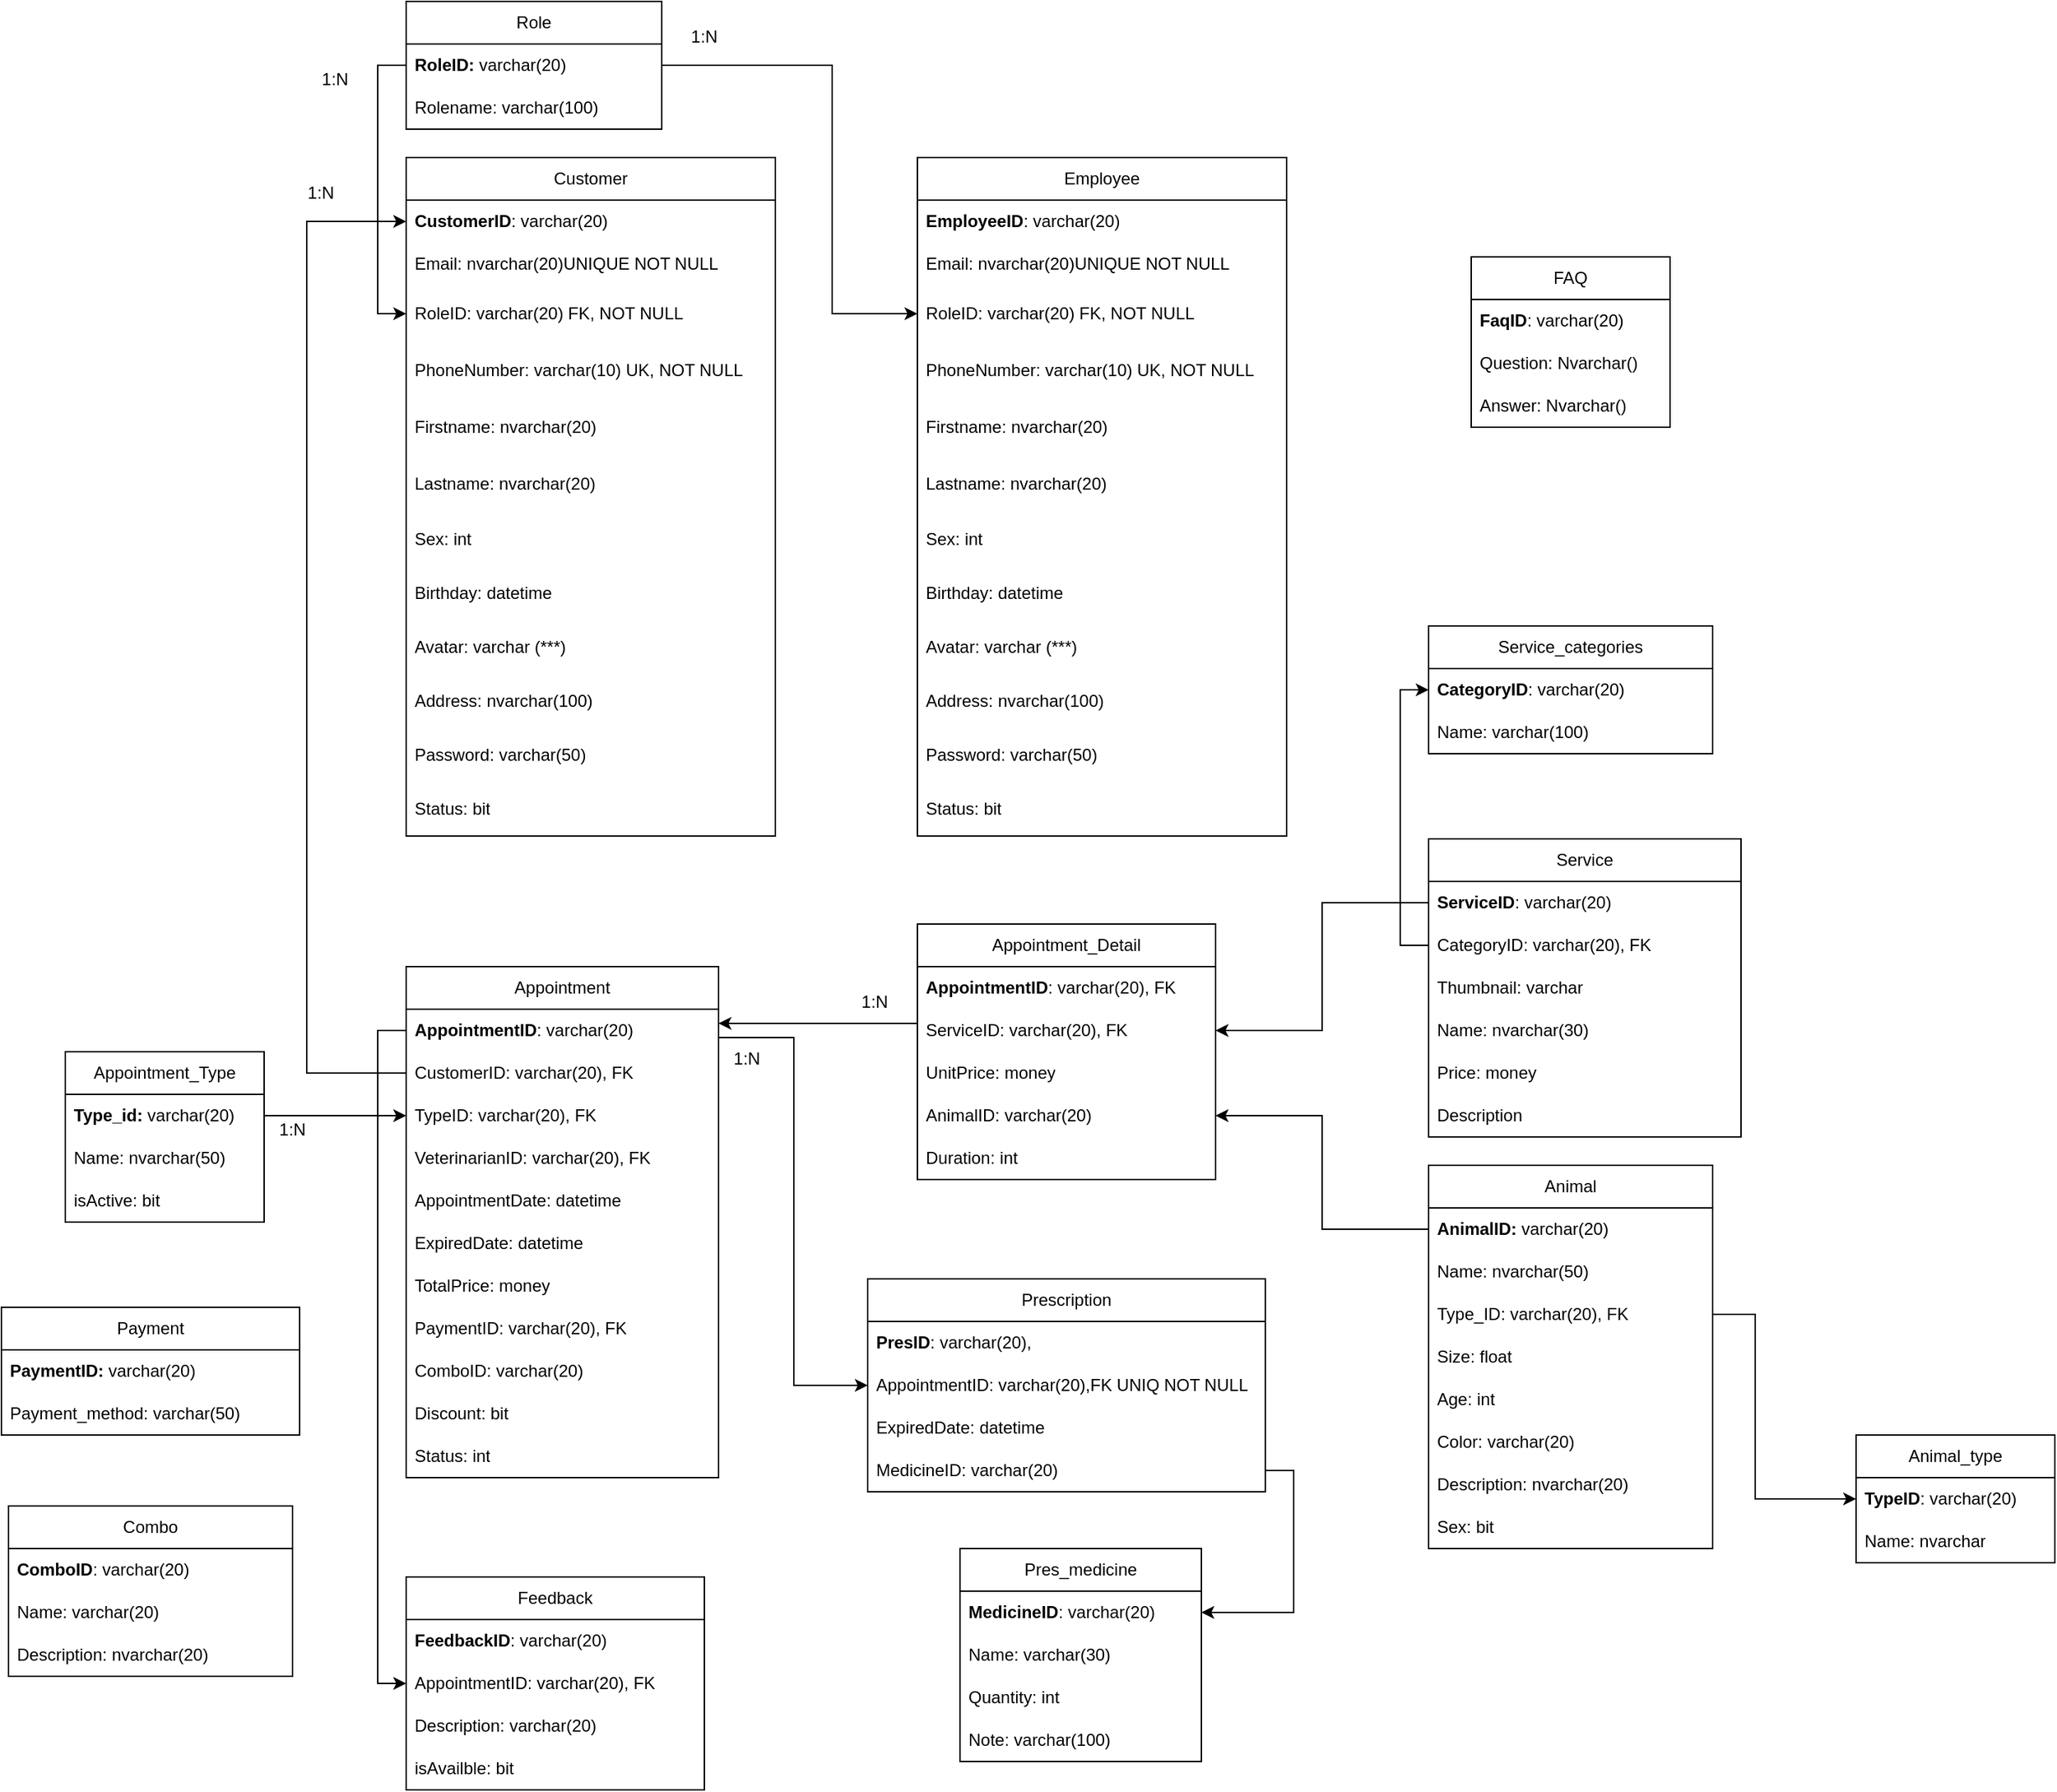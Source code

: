 <mxfile version="24.7.12">
  <diagram id="C5RBs43oDa-KdzZeNtuy" name="Page-1">
    <mxGraphModel grid="1" page="1" gridSize="10" guides="1" tooltips="1" connect="1" arrows="1" fold="1" pageScale="1" pageWidth="827" pageHeight="1169" math="0" shadow="0">
      <root>
        <mxCell id="WIyWlLk6GJQsqaUBKTNV-0" />
        <mxCell id="WIyWlLk6GJQsqaUBKTNV-1" parent="WIyWlLk6GJQsqaUBKTNV-0" />
        <mxCell id="Ho0O-dVvRixVRoARS9OI-0" value="Role" style="swimlane;fontStyle=0;childLayout=stackLayout;horizontal=1;startSize=30;horizontalStack=0;resizeParent=1;resizeParentMax=0;resizeLast=0;collapsible=1;marginBottom=0;whiteSpace=wrap;html=1;" vertex="1" parent="WIyWlLk6GJQsqaUBKTNV-1">
          <mxGeometry x="150" y="140" width="180" height="90" as="geometry" />
        </mxCell>
        <mxCell id="Ho0O-dVvRixVRoARS9OI-1" value="&lt;b&gt;RoleID: &lt;/b&gt;varchar(20)&lt;b&gt;&amp;nbsp;&lt;/b&gt;" style="text;strokeColor=none;fillColor=none;align=left;verticalAlign=middle;spacingLeft=4;spacingRight=4;overflow=hidden;points=[[0,0.5],[1,0.5]];portConstraint=eastwest;rotatable=0;whiteSpace=wrap;html=1;" vertex="1" parent="Ho0O-dVvRixVRoARS9OI-0">
          <mxGeometry y="30" width="180" height="30" as="geometry" />
        </mxCell>
        <mxCell id="Ho0O-dVvRixVRoARS9OI-2" value="Rolename: varchar(100)" style="text;strokeColor=none;fillColor=none;align=left;verticalAlign=middle;spacingLeft=4;spacingRight=4;overflow=hidden;points=[[0,0.5],[1,0.5]];portConstraint=eastwest;rotatable=0;whiteSpace=wrap;html=1;" vertex="1" parent="Ho0O-dVvRixVRoARS9OI-0">
          <mxGeometry y="60" width="180" height="30" as="geometry" />
        </mxCell>
        <mxCell id="Ho0O-dVvRixVRoARS9OI-4" value="Customer" style="swimlane;fontStyle=0;childLayout=stackLayout;horizontal=1;startSize=30;horizontalStack=0;resizeParent=1;resizeParentMax=0;resizeLast=0;collapsible=1;marginBottom=0;whiteSpace=wrap;html=1;" vertex="1" parent="WIyWlLk6GJQsqaUBKTNV-1">
          <mxGeometry x="150" y="250" width="260" height="478" as="geometry" />
        </mxCell>
        <mxCell id="Ho0O-dVvRixVRoARS9OI-5" value="&lt;b&gt;CustomerID&lt;/b&gt;: varchar(20)&amp;nbsp;" style="text;strokeColor=none;fillColor=none;align=left;verticalAlign=middle;spacingLeft=4;spacingRight=4;overflow=hidden;points=[[0,0.5],[1,0.5]];portConstraint=eastwest;rotatable=0;whiteSpace=wrap;html=1;" vertex="1" parent="Ho0O-dVvRixVRoARS9OI-4">
          <mxGeometry y="30" width="260" height="30" as="geometry" />
        </mxCell>
        <mxCell id="Ho0O-dVvRixVRoARS9OI-6" value="Email: nvarchar(20)UNIQUE NOT NULL" style="text;strokeColor=none;fillColor=none;align=left;verticalAlign=middle;spacingLeft=4;spacingRight=4;overflow=hidden;points=[[0,0.5],[1,0.5]];portConstraint=eastwest;rotatable=0;whiteSpace=wrap;html=1;" vertex="1" parent="Ho0O-dVvRixVRoARS9OI-4">
          <mxGeometry y="60" width="260" height="30" as="geometry" />
        </mxCell>
        <mxCell id="Ho0O-dVvRixVRoARS9OI-7" value="RoleID: varchar(20) FK, NOT NULL" style="text;strokeColor=none;fillColor=none;align=left;verticalAlign=middle;spacingLeft=4;spacingRight=4;overflow=hidden;points=[[0,0.5],[1,0.5]];portConstraint=eastwest;rotatable=0;whiteSpace=wrap;html=1;" vertex="1" parent="Ho0O-dVvRixVRoARS9OI-4">
          <mxGeometry y="90" width="260" height="40" as="geometry" />
        </mxCell>
        <mxCell id="Ho0O-dVvRixVRoARS9OI-15" value="PhoneNumber: varchar(10) UK, NOT NULL&amp;nbsp;" style="text;strokeColor=none;fillColor=none;align=left;verticalAlign=middle;spacingLeft=4;spacingRight=4;overflow=hidden;points=[[0,0.5],[1,0.5]];portConstraint=eastwest;rotatable=0;whiteSpace=wrap;html=1;" vertex="1" parent="Ho0O-dVvRixVRoARS9OI-4">
          <mxGeometry y="130" width="260" height="40" as="geometry" />
        </mxCell>
        <mxCell id="Ho0O-dVvRixVRoARS9OI-8" value="Firstname: nvarchar(20)" style="text;strokeColor=none;fillColor=none;align=left;verticalAlign=middle;spacingLeft=4;spacingRight=4;overflow=hidden;points=[[0,0.5],[1,0.5]];portConstraint=eastwest;rotatable=0;whiteSpace=wrap;html=1;" vertex="1" parent="Ho0O-dVvRixVRoARS9OI-4">
          <mxGeometry y="170" width="260" height="40" as="geometry" />
        </mxCell>
        <mxCell id="Ho0O-dVvRixVRoARS9OI-9" value="Lastname: nvarchar(20)" style="text;strokeColor=none;fillColor=none;align=left;verticalAlign=middle;spacingLeft=4;spacingRight=4;overflow=hidden;points=[[0,0.5],[1,0.5]];portConstraint=eastwest;rotatable=0;whiteSpace=wrap;html=1;" vertex="1" parent="Ho0O-dVvRixVRoARS9OI-4">
          <mxGeometry y="210" width="260" height="40" as="geometry" />
        </mxCell>
        <mxCell id="Ho0O-dVvRixVRoARS9OI-12" value="Sex: int" style="text;strokeColor=none;fillColor=none;align=left;verticalAlign=middle;spacingLeft=4;spacingRight=4;overflow=hidden;points=[[0,0.5],[1,0.5]];portConstraint=eastwest;rotatable=0;whiteSpace=wrap;html=1;" vertex="1" parent="Ho0O-dVvRixVRoARS9OI-4">
          <mxGeometry y="250" width="260" height="38" as="geometry" />
        </mxCell>
        <mxCell id="Ho0O-dVvRixVRoARS9OI-11" value="Birthday: datetime" style="text;strokeColor=none;fillColor=none;align=left;verticalAlign=middle;spacingLeft=4;spacingRight=4;overflow=hidden;points=[[0,0.5],[1,0.5]];portConstraint=eastwest;rotatable=0;whiteSpace=wrap;html=1;" vertex="1" parent="Ho0O-dVvRixVRoARS9OI-4">
          <mxGeometry y="288" width="260" height="38" as="geometry" />
        </mxCell>
        <mxCell id="Ho0O-dVvRixVRoARS9OI-13" value="Avatar: varchar (***)" style="text;strokeColor=none;fillColor=none;align=left;verticalAlign=middle;spacingLeft=4;spacingRight=4;overflow=hidden;points=[[0,0.5],[1,0.5]];portConstraint=eastwest;rotatable=0;whiteSpace=wrap;html=1;" vertex="1" parent="Ho0O-dVvRixVRoARS9OI-4">
          <mxGeometry y="326" width="260" height="38" as="geometry" />
        </mxCell>
        <mxCell id="Ho0O-dVvRixVRoARS9OI-14" value="Address: nvarchar(100)" style="text;strokeColor=none;fillColor=none;align=left;verticalAlign=middle;spacingLeft=4;spacingRight=4;overflow=hidden;points=[[0,0.5],[1,0.5]];portConstraint=eastwest;rotatable=0;whiteSpace=wrap;html=1;" vertex="1" parent="Ho0O-dVvRixVRoARS9OI-4">
          <mxGeometry y="364" width="260" height="38" as="geometry" />
        </mxCell>
        <mxCell id="Ho0O-dVvRixVRoARS9OI-16" value="Password: varchar(50)" style="text;strokeColor=none;fillColor=none;align=left;verticalAlign=middle;spacingLeft=4;spacingRight=4;overflow=hidden;points=[[0,0.5],[1,0.5]];portConstraint=eastwest;rotatable=0;whiteSpace=wrap;html=1;" vertex="1" parent="Ho0O-dVvRixVRoARS9OI-4">
          <mxGeometry y="402" width="260" height="38" as="geometry" />
        </mxCell>
        <mxCell id="Ho0O-dVvRixVRoARS9OI-17" value="Status: bit" style="text;strokeColor=none;fillColor=none;align=left;verticalAlign=middle;spacingLeft=4;spacingRight=4;overflow=hidden;points=[[0,0.5],[1,0.5]];portConstraint=eastwest;rotatable=0;whiteSpace=wrap;html=1;" vertex="1" parent="Ho0O-dVvRixVRoARS9OI-4">
          <mxGeometry y="440" width="260" height="38" as="geometry" />
        </mxCell>
        <mxCell id="Ho0O-dVvRixVRoARS9OI-21" style="edgeStyle=orthogonalEdgeStyle;rounded=0;orthogonalLoop=1;jettySize=auto;html=1;exitX=0;exitY=0.5;exitDx=0;exitDy=0;entryX=0;entryY=0.5;entryDx=0;entryDy=0;" edge="1" parent="WIyWlLk6GJQsqaUBKTNV-1" source="Ho0O-dVvRixVRoARS9OI-1" target="Ho0O-dVvRixVRoARS9OI-7">
          <mxGeometry relative="1" as="geometry" />
        </mxCell>
        <mxCell id="Ho0O-dVvRixVRoARS9OI-45" value="Employee" style="swimlane;fontStyle=0;childLayout=stackLayout;horizontal=1;startSize=30;horizontalStack=0;resizeParent=1;resizeParentMax=0;resizeLast=0;collapsible=1;marginBottom=0;whiteSpace=wrap;html=1;" vertex="1" parent="WIyWlLk6GJQsqaUBKTNV-1">
          <mxGeometry x="510" y="250" width="260" height="478" as="geometry" />
        </mxCell>
        <mxCell id="Ho0O-dVvRixVRoARS9OI-46" value="&lt;b&gt;EmployeeID&lt;/b&gt;: varchar(20)&amp;nbsp;" style="text;strokeColor=none;fillColor=none;align=left;verticalAlign=middle;spacingLeft=4;spacingRight=4;overflow=hidden;points=[[0,0.5],[1,0.5]];portConstraint=eastwest;rotatable=0;whiteSpace=wrap;html=1;" vertex="1" parent="Ho0O-dVvRixVRoARS9OI-45">
          <mxGeometry y="30" width="260" height="30" as="geometry" />
        </mxCell>
        <mxCell id="Ho0O-dVvRixVRoARS9OI-47" value="Email: nvarchar(20)UNIQUE NOT NULL" style="text;strokeColor=none;fillColor=none;align=left;verticalAlign=middle;spacingLeft=4;spacingRight=4;overflow=hidden;points=[[0,0.5],[1,0.5]];portConstraint=eastwest;rotatable=0;whiteSpace=wrap;html=1;" vertex="1" parent="Ho0O-dVvRixVRoARS9OI-45">
          <mxGeometry y="60" width="260" height="30" as="geometry" />
        </mxCell>
        <mxCell id="Ho0O-dVvRixVRoARS9OI-48" value="RoleID: varchar(20) FK, NOT NULL" style="text;strokeColor=none;fillColor=none;align=left;verticalAlign=middle;spacingLeft=4;spacingRight=4;overflow=hidden;points=[[0,0.5],[1,0.5]];portConstraint=eastwest;rotatable=0;whiteSpace=wrap;html=1;" vertex="1" parent="Ho0O-dVvRixVRoARS9OI-45">
          <mxGeometry y="90" width="260" height="40" as="geometry" />
        </mxCell>
        <mxCell id="Ho0O-dVvRixVRoARS9OI-49" value="PhoneNumber: varchar(10) UK, NOT NULL&amp;nbsp;" style="text;strokeColor=none;fillColor=none;align=left;verticalAlign=middle;spacingLeft=4;spacingRight=4;overflow=hidden;points=[[0,0.5],[1,0.5]];portConstraint=eastwest;rotatable=0;whiteSpace=wrap;html=1;" vertex="1" parent="Ho0O-dVvRixVRoARS9OI-45">
          <mxGeometry y="130" width="260" height="40" as="geometry" />
        </mxCell>
        <mxCell id="Ho0O-dVvRixVRoARS9OI-50" value="Firstname: nvarchar(20)" style="text;strokeColor=none;fillColor=none;align=left;verticalAlign=middle;spacingLeft=4;spacingRight=4;overflow=hidden;points=[[0,0.5],[1,0.5]];portConstraint=eastwest;rotatable=0;whiteSpace=wrap;html=1;" vertex="1" parent="Ho0O-dVvRixVRoARS9OI-45">
          <mxGeometry y="170" width="260" height="40" as="geometry" />
        </mxCell>
        <mxCell id="Ho0O-dVvRixVRoARS9OI-51" value="Lastname: nvarchar(20)" style="text;strokeColor=none;fillColor=none;align=left;verticalAlign=middle;spacingLeft=4;spacingRight=4;overflow=hidden;points=[[0,0.5],[1,0.5]];portConstraint=eastwest;rotatable=0;whiteSpace=wrap;html=1;" vertex="1" parent="Ho0O-dVvRixVRoARS9OI-45">
          <mxGeometry y="210" width="260" height="40" as="geometry" />
        </mxCell>
        <mxCell id="Ho0O-dVvRixVRoARS9OI-53" value="Sex: int" style="text;strokeColor=none;fillColor=none;align=left;verticalAlign=middle;spacingLeft=4;spacingRight=4;overflow=hidden;points=[[0,0.5],[1,0.5]];portConstraint=eastwest;rotatable=0;whiteSpace=wrap;html=1;" vertex="1" parent="Ho0O-dVvRixVRoARS9OI-45">
          <mxGeometry y="250" width="260" height="38" as="geometry" />
        </mxCell>
        <mxCell id="Ho0O-dVvRixVRoARS9OI-54" value="Birthday: datetime" style="text;strokeColor=none;fillColor=none;align=left;verticalAlign=middle;spacingLeft=4;spacingRight=4;overflow=hidden;points=[[0,0.5],[1,0.5]];portConstraint=eastwest;rotatable=0;whiteSpace=wrap;html=1;" vertex="1" parent="Ho0O-dVvRixVRoARS9OI-45">
          <mxGeometry y="288" width="260" height="38" as="geometry" />
        </mxCell>
        <mxCell id="Ho0O-dVvRixVRoARS9OI-55" value="Avatar: varchar (***)" style="text;strokeColor=none;fillColor=none;align=left;verticalAlign=middle;spacingLeft=4;spacingRight=4;overflow=hidden;points=[[0,0.5],[1,0.5]];portConstraint=eastwest;rotatable=0;whiteSpace=wrap;html=1;" vertex="1" parent="Ho0O-dVvRixVRoARS9OI-45">
          <mxGeometry y="326" width="260" height="38" as="geometry" />
        </mxCell>
        <mxCell id="Ho0O-dVvRixVRoARS9OI-56" value="Address: nvarchar(100)" style="text;strokeColor=none;fillColor=none;align=left;verticalAlign=middle;spacingLeft=4;spacingRight=4;overflow=hidden;points=[[0,0.5],[1,0.5]];portConstraint=eastwest;rotatable=0;whiteSpace=wrap;html=1;" vertex="1" parent="Ho0O-dVvRixVRoARS9OI-45">
          <mxGeometry y="364" width="260" height="38" as="geometry" />
        </mxCell>
        <mxCell id="Ho0O-dVvRixVRoARS9OI-57" value="Password: varchar(50)" style="text;strokeColor=none;fillColor=none;align=left;verticalAlign=middle;spacingLeft=4;spacingRight=4;overflow=hidden;points=[[0,0.5],[1,0.5]];portConstraint=eastwest;rotatable=0;whiteSpace=wrap;html=1;" vertex="1" parent="Ho0O-dVvRixVRoARS9OI-45">
          <mxGeometry y="402" width="260" height="38" as="geometry" />
        </mxCell>
        <mxCell id="Ho0O-dVvRixVRoARS9OI-58" value="Status: bit" style="text;strokeColor=none;fillColor=none;align=left;verticalAlign=middle;spacingLeft=4;spacingRight=4;overflow=hidden;points=[[0,0.5],[1,0.5]];portConstraint=eastwest;rotatable=0;whiteSpace=wrap;html=1;" vertex="1" parent="Ho0O-dVvRixVRoARS9OI-45">
          <mxGeometry y="440" width="260" height="38" as="geometry" />
        </mxCell>
        <mxCell id="Ho0O-dVvRixVRoARS9OI-60" style="edgeStyle=orthogonalEdgeStyle;rounded=0;orthogonalLoop=1;jettySize=auto;html=1;entryX=0;entryY=0.5;entryDx=0;entryDy=0;" edge="1" parent="WIyWlLk6GJQsqaUBKTNV-1" source="Ho0O-dVvRixVRoARS9OI-1" target="Ho0O-dVvRixVRoARS9OI-48">
          <mxGeometry relative="1" as="geometry">
            <Array as="points">
              <mxPoint x="450" y="185" />
              <mxPoint x="450" y="360" />
            </Array>
          </mxGeometry>
        </mxCell>
        <mxCell id="Ho0O-dVvRixVRoARS9OI-61" value="Appointment" style="swimlane;fontStyle=0;childLayout=stackLayout;horizontal=1;startSize=30;horizontalStack=0;resizeParent=1;resizeParentMax=0;resizeLast=0;collapsible=1;marginBottom=0;whiteSpace=wrap;html=1;" vertex="1" parent="WIyWlLk6GJQsqaUBKTNV-1">
          <mxGeometry x="150" y="820" width="220" height="360" as="geometry" />
        </mxCell>
        <mxCell id="Ho0O-dVvRixVRoARS9OI-62" value="&lt;b&gt;AppointmentID&lt;/b&gt;: varchar(20)&amp;nbsp;" style="text;strokeColor=none;fillColor=none;align=left;verticalAlign=middle;spacingLeft=4;spacingRight=4;overflow=hidden;points=[[0,0.5],[1,0.5]];portConstraint=eastwest;rotatable=0;whiteSpace=wrap;html=1;" vertex="1" parent="Ho0O-dVvRixVRoARS9OI-61">
          <mxGeometry y="30" width="220" height="30" as="geometry" />
        </mxCell>
        <mxCell id="Ho0O-dVvRixVRoARS9OI-63" value="CustomerID: varchar(20), FK&amp;nbsp;" style="text;strokeColor=none;fillColor=none;align=left;verticalAlign=middle;spacingLeft=4;spacingRight=4;overflow=hidden;points=[[0,0.5],[1,0.5]];portConstraint=eastwest;rotatable=0;whiteSpace=wrap;html=1;" vertex="1" parent="Ho0O-dVvRixVRoARS9OI-61">
          <mxGeometry y="60" width="220" height="30" as="geometry" />
        </mxCell>
        <mxCell id="Ho0O-dVvRixVRoARS9OI-86" value="TypeID: varchar(20), FK&amp;nbsp;" style="text;strokeColor=none;fillColor=none;align=left;verticalAlign=middle;spacingLeft=4;spacingRight=4;overflow=hidden;points=[[0,0.5],[1,0.5]];portConstraint=eastwest;rotatable=0;whiteSpace=wrap;html=1;" vertex="1" parent="Ho0O-dVvRixVRoARS9OI-61">
          <mxGeometry y="90" width="220" height="30" as="geometry" />
        </mxCell>
        <mxCell id="Ho0O-dVvRixVRoARS9OI-64" value="VeterinarianID: varchar(20), FK" style="text;strokeColor=none;fillColor=none;align=left;verticalAlign=middle;spacingLeft=4;spacingRight=4;overflow=hidden;points=[[0,0.5],[1,0.5]];portConstraint=eastwest;rotatable=0;whiteSpace=wrap;html=1;" vertex="1" parent="Ho0O-dVvRixVRoARS9OI-61">
          <mxGeometry y="120" width="220" height="30" as="geometry" />
        </mxCell>
        <mxCell id="Ho0O-dVvRixVRoARS9OI-65" value="AppointmentDate: datetime" style="text;strokeColor=none;fillColor=none;align=left;verticalAlign=middle;spacingLeft=4;spacingRight=4;overflow=hidden;points=[[0,0.5],[1,0.5]];portConstraint=eastwest;rotatable=0;whiteSpace=wrap;html=1;" vertex="1" parent="Ho0O-dVvRixVRoARS9OI-61">
          <mxGeometry y="150" width="220" height="30" as="geometry" />
        </mxCell>
        <mxCell id="Ho0O-dVvRixVRoARS9OI-66" value="ExpiredDate: datetime" style="text;strokeColor=none;fillColor=none;align=left;verticalAlign=middle;spacingLeft=4;spacingRight=4;overflow=hidden;points=[[0,0.5],[1,0.5]];portConstraint=eastwest;rotatable=0;whiteSpace=wrap;html=1;" vertex="1" parent="Ho0O-dVvRixVRoARS9OI-61">
          <mxGeometry y="180" width="220" height="30" as="geometry" />
        </mxCell>
        <mxCell id="Ho0O-dVvRixVRoARS9OI-67" value="TotalPrice: money" style="text;strokeColor=none;fillColor=none;align=left;verticalAlign=middle;spacingLeft=4;spacingRight=4;overflow=hidden;points=[[0,0.5],[1,0.5]];portConstraint=eastwest;rotatable=0;whiteSpace=wrap;html=1;" vertex="1" parent="Ho0O-dVvRixVRoARS9OI-61">
          <mxGeometry y="210" width="220" height="30" as="geometry" />
        </mxCell>
        <mxCell id="Ho0O-dVvRixVRoARS9OI-68" value="PaymentID: varchar(20), FK" style="text;strokeColor=none;fillColor=none;align=left;verticalAlign=middle;spacingLeft=4;spacingRight=4;overflow=hidden;points=[[0,0.5],[1,0.5]];portConstraint=eastwest;rotatable=0;whiteSpace=wrap;html=1;" vertex="1" parent="Ho0O-dVvRixVRoARS9OI-61">
          <mxGeometry y="240" width="220" height="30" as="geometry" />
        </mxCell>
        <mxCell id="DShgdNwLGJt3uJE0lfrI-5" value="ComboID: varchar(20)" style="text;strokeColor=none;fillColor=none;align=left;verticalAlign=middle;spacingLeft=4;spacingRight=4;overflow=hidden;points=[[0,0.5],[1,0.5]];portConstraint=eastwest;rotatable=0;whiteSpace=wrap;html=1;" vertex="1" parent="Ho0O-dVvRixVRoARS9OI-61">
          <mxGeometry y="270" width="220" height="30" as="geometry" />
        </mxCell>
        <mxCell id="Ho0O-dVvRixVRoARS9OI-84" value="Discount: bit" style="text;strokeColor=none;fillColor=none;align=left;verticalAlign=middle;spacingLeft=4;spacingRight=4;overflow=hidden;points=[[0,0.5],[1,0.5]];portConstraint=eastwest;rotatable=0;whiteSpace=wrap;html=1;" vertex="1" parent="Ho0O-dVvRixVRoARS9OI-61">
          <mxGeometry y="300" width="220" height="30" as="geometry" />
        </mxCell>
        <mxCell id="WziEl5ktDmPcMKSBBku_-8" value="Status: int" style="text;strokeColor=none;fillColor=none;align=left;verticalAlign=middle;spacingLeft=4;spacingRight=4;overflow=hidden;points=[[0,0.5],[1,0.5]];portConstraint=eastwest;rotatable=0;whiteSpace=wrap;html=1;" vertex="1" parent="Ho0O-dVvRixVRoARS9OI-61">
          <mxGeometry y="330" width="220" height="30" as="geometry" />
        </mxCell>
        <mxCell id="Ho0O-dVvRixVRoARS9OI-70" value="Appointment_Detail" style="swimlane;fontStyle=0;childLayout=stackLayout;horizontal=1;startSize=30;horizontalStack=0;resizeParent=1;resizeParentMax=0;resizeLast=0;collapsible=1;marginBottom=0;whiteSpace=wrap;html=1;" vertex="1" parent="WIyWlLk6GJQsqaUBKTNV-1">
          <mxGeometry x="510" y="790" width="210" height="180" as="geometry" />
        </mxCell>
        <mxCell id="Ho0O-dVvRixVRoARS9OI-71" value="&lt;b&gt;AppointmentID&lt;/b&gt;: varchar(20), FK" style="text;strokeColor=none;fillColor=none;align=left;verticalAlign=middle;spacingLeft=4;spacingRight=4;overflow=hidden;points=[[0,0.5],[1,0.5]];portConstraint=eastwest;rotatable=0;whiteSpace=wrap;html=1;" vertex="1" parent="Ho0O-dVvRixVRoARS9OI-70">
          <mxGeometry y="30" width="210" height="30" as="geometry" />
        </mxCell>
        <mxCell id="Ho0O-dVvRixVRoARS9OI-72" value="ServiceID: varchar(20), FK" style="text;strokeColor=none;fillColor=none;align=left;verticalAlign=middle;spacingLeft=4;spacingRight=4;overflow=hidden;points=[[0,0.5],[1,0.5]];portConstraint=eastwest;rotatable=0;whiteSpace=wrap;html=1;" vertex="1" parent="Ho0O-dVvRixVRoARS9OI-70">
          <mxGeometry y="60" width="210" height="30" as="geometry" />
        </mxCell>
        <mxCell id="Ho0O-dVvRixVRoARS9OI-73" value="UnitPrice: money" style="text;strokeColor=none;fillColor=none;align=left;verticalAlign=middle;spacingLeft=4;spacingRight=4;overflow=hidden;points=[[0,0.5],[1,0.5]];portConstraint=eastwest;rotatable=0;whiteSpace=wrap;html=1;" vertex="1" parent="Ho0O-dVvRixVRoARS9OI-70">
          <mxGeometry y="90" width="210" height="30" as="geometry" />
        </mxCell>
        <mxCell id="eerKikINRusCbCCG7_Jf-35" value="AnimalID: varchar(20)" style="text;strokeColor=none;fillColor=none;align=left;verticalAlign=middle;spacingLeft=4;spacingRight=4;overflow=hidden;points=[[0,0.5],[1,0.5]];portConstraint=eastwest;rotatable=0;whiteSpace=wrap;html=1;" vertex="1" parent="Ho0O-dVvRixVRoARS9OI-70">
          <mxGeometry y="120" width="210" height="30" as="geometry" />
        </mxCell>
        <mxCell id="WziEl5ktDmPcMKSBBku_-3" value="Duration: int" style="text;strokeColor=none;fillColor=none;align=left;verticalAlign=middle;spacingLeft=4;spacingRight=4;overflow=hidden;points=[[0,0.5],[1,0.5]];portConstraint=eastwest;rotatable=0;whiteSpace=wrap;html=1;" vertex="1" parent="Ho0O-dVvRixVRoARS9OI-70">
          <mxGeometry y="150" width="210" height="30" as="geometry" />
        </mxCell>
        <mxCell id="Ho0O-dVvRixVRoARS9OI-74" value="Appointment_Type" style="swimlane;fontStyle=0;childLayout=stackLayout;horizontal=1;startSize=30;horizontalStack=0;resizeParent=1;resizeParentMax=0;resizeLast=0;collapsible=1;marginBottom=0;whiteSpace=wrap;html=1;" vertex="1" parent="WIyWlLk6GJQsqaUBKTNV-1">
          <mxGeometry x="-90" y="880" width="140" height="120" as="geometry" />
        </mxCell>
        <mxCell id="Ho0O-dVvRixVRoARS9OI-75" value="&lt;b&gt;Type_id: &lt;/b&gt;varchar(20)" style="text;strokeColor=none;fillColor=none;align=left;verticalAlign=middle;spacingLeft=4;spacingRight=4;overflow=hidden;points=[[0,0.5],[1,0.5]];portConstraint=eastwest;rotatable=0;whiteSpace=wrap;html=1;" vertex="1" parent="Ho0O-dVvRixVRoARS9OI-74">
          <mxGeometry y="30" width="140" height="30" as="geometry" />
        </mxCell>
        <mxCell id="Ho0O-dVvRixVRoARS9OI-76" value="Name: nvarchar(50)" style="text;strokeColor=none;fillColor=none;align=left;verticalAlign=middle;spacingLeft=4;spacingRight=4;overflow=hidden;points=[[0,0.5],[1,0.5]];portConstraint=eastwest;rotatable=0;whiteSpace=wrap;html=1;" vertex="1" parent="Ho0O-dVvRixVRoARS9OI-74">
          <mxGeometry y="60" width="140" height="30" as="geometry" />
        </mxCell>
        <mxCell id="Ho0O-dVvRixVRoARS9OI-85" value="isActive: bit" style="text;strokeColor=none;fillColor=none;align=left;verticalAlign=middle;spacingLeft=4;spacingRight=4;overflow=hidden;points=[[0,0.5],[1,0.5]];portConstraint=eastwest;rotatable=0;whiteSpace=wrap;html=1;" vertex="1" parent="Ho0O-dVvRixVRoARS9OI-74">
          <mxGeometry y="90" width="140" height="30" as="geometry" />
        </mxCell>
        <mxCell id="Ho0O-dVvRixVRoARS9OI-78" value="Service" style="swimlane;fontStyle=0;childLayout=stackLayout;horizontal=1;startSize=30;horizontalStack=0;resizeParent=1;resizeParentMax=0;resizeLast=0;collapsible=1;marginBottom=0;whiteSpace=wrap;html=1;" vertex="1" parent="WIyWlLk6GJQsqaUBKTNV-1">
          <mxGeometry x="870" y="730" width="220" height="210" as="geometry" />
        </mxCell>
        <mxCell id="Ho0O-dVvRixVRoARS9OI-79" value="&lt;b&gt;ServiceID&lt;/b&gt;: varchar(20)" style="text;strokeColor=none;fillColor=none;align=left;verticalAlign=middle;spacingLeft=4;spacingRight=4;overflow=hidden;points=[[0,0.5],[1,0.5]];portConstraint=eastwest;rotatable=0;whiteSpace=wrap;html=1;" vertex="1" parent="Ho0O-dVvRixVRoARS9OI-78">
          <mxGeometry y="30" width="220" height="30" as="geometry" />
        </mxCell>
        <mxCell id="Ho0O-dVvRixVRoARS9OI-93" value="CategoryID: varchar(20), FK" style="text;strokeColor=none;fillColor=none;align=left;verticalAlign=middle;spacingLeft=4;spacingRight=4;overflow=hidden;points=[[0,0.5],[1,0.5]];portConstraint=eastwest;rotatable=0;whiteSpace=wrap;html=1;" vertex="1" parent="Ho0O-dVvRixVRoARS9OI-78">
          <mxGeometry y="60" width="220" height="30" as="geometry" />
        </mxCell>
        <mxCell id="Ho0O-dVvRixVRoARS9OI-80" value="Thumbnail: varchar" style="text;strokeColor=none;fillColor=none;align=left;verticalAlign=middle;spacingLeft=4;spacingRight=4;overflow=hidden;points=[[0,0.5],[1,0.5]];portConstraint=eastwest;rotatable=0;whiteSpace=wrap;html=1;" vertex="1" parent="Ho0O-dVvRixVRoARS9OI-78">
          <mxGeometry y="90" width="220" height="30" as="geometry" />
        </mxCell>
        <mxCell id="Ho0O-dVvRixVRoARS9OI-81" value="Name: nvarchar(30)" style="text;strokeColor=none;fillColor=none;align=left;verticalAlign=middle;spacingLeft=4;spacingRight=4;overflow=hidden;points=[[0,0.5],[1,0.5]];portConstraint=eastwest;rotatable=0;whiteSpace=wrap;html=1;" vertex="1" parent="Ho0O-dVvRixVRoARS9OI-78">
          <mxGeometry y="120" width="220" height="30" as="geometry" />
        </mxCell>
        <mxCell id="Ho0O-dVvRixVRoARS9OI-87" value="Price: money" style="text;strokeColor=none;fillColor=none;align=left;verticalAlign=middle;spacingLeft=4;spacingRight=4;overflow=hidden;points=[[0,0.5],[1,0.5]];portConstraint=eastwest;rotatable=0;whiteSpace=wrap;html=1;" vertex="1" parent="Ho0O-dVvRixVRoARS9OI-78">
          <mxGeometry y="150" width="220" height="30" as="geometry" />
        </mxCell>
        <mxCell id="Ho0O-dVvRixVRoARS9OI-88" value="Description" style="text;strokeColor=none;fillColor=none;align=left;verticalAlign=middle;spacingLeft=4;spacingRight=4;overflow=hidden;points=[[0,0.5],[1,0.5]];portConstraint=eastwest;rotatable=0;whiteSpace=wrap;html=1;" vertex="1" parent="Ho0O-dVvRixVRoARS9OI-78">
          <mxGeometry y="180" width="220" height="30" as="geometry" />
        </mxCell>
        <mxCell id="Ho0O-dVvRixVRoARS9OI-95" value="Animal" style="swimlane;fontStyle=0;childLayout=stackLayout;horizontal=1;startSize=30;horizontalStack=0;resizeParent=1;resizeParentMax=0;resizeLast=0;collapsible=1;marginBottom=0;whiteSpace=wrap;html=1;" vertex="1" parent="WIyWlLk6GJQsqaUBKTNV-1">
          <mxGeometry x="870" y="960" width="200" height="270" as="geometry" />
        </mxCell>
        <mxCell id="Ho0O-dVvRixVRoARS9OI-96" value="&lt;b&gt;AnimalID: &lt;/b&gt;varchar(20)" style="text;strokeColor=none;fillColor=none;align=left;verticalAlign=middle;spacingLeft=4;spacingRight=4;overflow=hidden;points=[[0,0.5],[1,0.5]];portConstraint=eastwest;rotatable=0;whiteSpace=wrap;html=1;" vertex="1" parent="Ho0O-dVvRixVRoARS9OI-95">
          <mxGeometry y="30" width="200" height="30" as="geometry" />
        </mxCell>
        <mxCell id="Ho0O-dVvRixVRoARS9OI-97" value="Name: nvarchar(50)" style="text;strokeColor=none;fillColor=none;align=left;verticalAlign=middle;spacingLeft=4;spacingRight=4;overflow=hidden;points=[[0,0.5],[1,0.5]];portConstraint=eastwest;rotatable=0;whiteSpace=wrap;html=1;" vertex="1" parent="Ho0O-dVvRixVRoARS9OI-95">
          <mxGeometry y="60" width="200" height="30" as="geometry" />
        </mxCell>
        <mxCell id="Ho0O-dVvRixVRoARS9OI-98" value="Type_ID: varchar(20), FK" style="text;strokeColor=none;fillColor=none;align=left;verticalAlign=middle;spacingLeft=4;spacingRight=4;overflow=hidden;points=[[0,0.5],[1,0.5]];portConstraint=eastwest;rotatable=0;whiteSpace=wrap;html=1;" vertex="1" parent="Ho0O-dVvRixVRoARS9OI-95">
          <mxGeometry y="90" width="200" height="30" as="geometry" />
        </mxCell>
        <mxCell id="Ho0O-dVvRixVRoARS9OI-100" value="Size: float" style="text;strokeColor=none;fillColor=none;align=left;verticalAlign=middle;spacingLeft=4;spacingRight=4;overflow=hidden;points=[[0,0.5],[1,0.5]];portConstraint=eastwest;rotatable=0;whiteSpace=wrap;html=1;" vertex="1" parent="Ho0O-dVvRixVRoARS9OI-95">
          <mxGeometry y="120" width="200" height="30" as="geometry" />
        </mxCell>
        <mxCell id="Ho0O-dVvRixVRoARS9OI-101" value="Age: int" style="text;strokeColor=none;fillColor=none;align=left;verticalAlign=middle;spacingLeft=4;spacingRight=4;overflow=hidden;points=[[0,0.5],[1,0.5]];portConstraint=eastwest;rotatable=0;whiteSpace=wrap;html=1;" vertex="1" parent="Ho0O-dVvRixVRoARS9OI-95">
          <mxGeometry y="150" width="200" height="30" as="geometry" />
        </mxCell>
        <mxCell id="Ho0O-dVvRixVRoARS9OI-102" value="Color: varchar(20)" style="text;strokeColor=none;fillColor=none;align=left;verticalAlign=middle;spacingLeft=4;spacingRight=4;overflow=hidden;points=[[0,0.5],[1,0.5]];portConstraint=eastwest;rotatable=0;whiteSpace=wrap;html=1;" vertex="1" parent="Ho0O-dVvRixVRoARS9OI-95">
          <mxGeometry y="180" width="200" height="30" as="geometry" />
        </mxCell>
        <mxCell id="Ho0O-dVvRixVRoARS9OI-103" value="Description: nvarchar(20)" style="text;strokeColor=none;fillColor=none;align=left;verticalAlign=middle;spacingLeft=4;spacingRight=4;overflow=hidden;points=[[0,0.5],[1,0.5]];portConstraint=eastwest;rotatable=0;whiteSpace=wrap;html=1;" vertex="1" parent="Ho0O-dVvRixVRoARS9OI-95">
          <mxGeometry y="210" width="200" height="30" as="geometry" />
        </mxCell>
        <mxCell id="Ho0O-dVvRixVRoARS9OI-104" value="Sex: bit" style="text;strokeColor=none;fillColor=none;align=left;verticalAlign=middle;spacingLeft=4;spacingRight=4;overflow=hidden;points=[[0,0.5],[1,0.5]];portConstraint=eastwest;rotatable=0;whiteSpace=wrap;html=1;" vertex="1" parent="Ho0O-dVvRixVRoARS9OI-95">
          <mxGeometry y="240" width="200" height="30" as="geometry" />
        </mxCell>
        <mxCell id="Ho0O-dVvRixVRoARS9OI-105" value="Animal_type" style="swimlane;fontStyle=0;childLayout=stackLayout;horizontal=1;startSize=30;horizontalStack=0;resizeParent=1;resizeParentMax=0;resizeLast=0;collapsible=1;marginBottom=0;whiteSpace=wrap;html=1;" vertex="1" parent="WIyWlLk6GJQsqaUBKTNV-1">
          <mxGeometry x="1171" y="1150" width="140" height="90" as="geometry" />
        </mxCell>
        <mxCell id="Ho0O-dVvRixVRoARS9OI-106" value="&lt;b&gt;TypeID&lt;/b&gt;: varchar(20)" style="text;strokeColor=none;fillColor=none;align=left;verticalAlign=middle;spacingLeft=4;spacingRight=4;overflow=hidden;points=[[0,0.5],[1,0.5]];portConstraint=eastwest;rotatable=0;whiteSpace=wrap;html=1;" vertex="1" parent="Ho0O-dVvRixVRoARS9OI-105">
          <mxGeometry y="30" width="140" height="30" as="geometry" />
        </mxCell>
        <mxCell id="Ho0O-dVvRixVRoARS9OI-107" value="Name: nvarchar" style="text;strokeColor=none;fillColor=none;align=left;verticalAlign=middle;spacingLeft=4;spacingRight=4;overflow=hidden;points=[[0,0.5],[1,0.5]];portConstraint=eastwest;rotatable=0;whiteSpace=wrap;html=1;" vertex="1" parent="Ho0O-dVvRixVRoARS9OI-105">
          <mxGeometry y="60" width="140" height="30" as="geometry" />
        </mxCell>
        <mxCell id="Ho0O-dVvRixVRoARS9OI-111" style="edgeStyle=orthogonalEdgeStyle;rounded=0;orthogonalLoop=1;jettySize=auto;html=1;" edge="1" parent="WIyWlLk6GJQsqaUBKTNV-1" source="Ho0O-dVvRixVRoARS9OI-63" target="Ho0O-dVvRixVRoARS9OI-5">
          <mxGeometry relative="1" as="geometry">
            <Array as="points">
              <mxPoint x="80" y="895" />
              <mxPoint x="80" y="295" />
            </Array>
          </mxGeometry>
        </mxCell>
        <mxCell id="Ho0O-dVvRixVRoARS9OI-115" style="edgeStyle=orthogonalEdgeStyle;rounded=0;orthogonalLoop=1;jettySize=auto;html=1;" edge="1" parent="WIyWlLk6GJQsqaUBKTNV-1" source="Ho0O-dVvRixVRoARS9OI-79" target="Ho0O-dVvRixVRoARS9OI-72">
          <mxGeometry relative="1" as="geometry" />
        </mxCell>
        <mxCell id="eerKikINRusCbCCG7_Jf-0" value="Prescription" style="swimlane;fontStyle=0;childLayout=stackLayout;horizontal=1;startSize=30;horizontalStack=0;resizeParent=1;resizeParentMax=0;resizeLast=0;collapsible=1;marginBottom=0;whiteSpace=wrap;html=1;" vertex="1" parent="WIyWlLk6GJQsqaUBKTNV-1">
          <mxGeometry x="475" y="1040" width="280" height="150" as="geometry" />
        </mxCell>
        <mxCell id="eerKikINRusCbCCG7_Jf-1" value="&lt;b&gt;PresID&lt;/b&gt;: varchar(20),&amp;nbsp;" style="text;strokeColor=none;fillColor=none;align=left;verticalAlign=middle;spacingLeft=4;spacingRight=4;overflow=hidden;points=[[0,0.5],[1,0.5]];portConstraint=eastwest;rotatable=0;whiteSpace=wrap;html=1;" vertex="1" parent="eerKikINRusCbCCG7_Jf-0">
          <mxGeometry y="30" width="280" height="30" as="geometry" />
        </mxCell>
        <mxCell id="eerKikINRusCbCCG7_Jf-3" value="AppointmentID: varchar(20),FK UNIQ NOT NULL" style="text;strokeColor=none;fillColor=none;align=left;verticalAlign=middle;spacingLeft=4;spacingRight=4;overflow=hidden;points=[[0,0.5],[1,0.5]];portConstraint=eastwest;rotatable=0;whiteSpace=wrap;html=1;" vertex="1" parent="eerKikINRusCbCCG7_Jf-0">
          <mxGeometry y="60" width="280" height="30" as="geometry" />
        </mxCell>
        <mxCell id="eerKikINRusCbCCG7_Jf-4" value="ExpiredDate: datetime" style="text;strokeColor=none;fillColor=none;align=left;verticalAlign=middle;spacingLeft=4;spacingRight=4;overflow=hidden;points=[[0,0.5],[1,0.5]];portConstraint=eastwest;rotatable=0;whiteSpace=wrap;html=1;" vertex="1" parent="eerKikINRusCbCCG7_Jf-0">
          <mxGeometry y="90" width="280" height="30" as="geometry" />
        </mxCell>
        <mxCell id="eerKikINRusCbCCG7_Jf-5" value="MedicineID: varchar(20)" style="text;strokeColor=none;fillColor=none;align=left;verticalAlign=middle;spacingLeft=4;spacingRight=4;overflow=hidden;points=[[0,0.5],[1,0.5]];portConstraint=eastwest;rotatable=0;whiteSpace=wrap;html=1;" vertex="1" parent="eerKikINRusCbCCG7_Jf-0">
          <mxGeometry y="120" width="280" height="30" as="geometry" />
        </mxCell>
        <mxCell id="eerKikINRusCbCCG7_Jf-6" value="Pres_medicine" style="swimlane;fontStyle=0;childLayout=stackLayout;horizontal=1;startSize=30;horizontalStack=0;resizeParent=1;resizeParentMax=0;resizeLast=0;collapsible=1;marginBottom=0;whiteSpace=wrap;html=1;" vertex="1" parent="WIyWlLk6GJQsqaUBKTNV-1">
          <mxGeometry x="540" y="1230" width="170" height="150" as="geometry" />
        </mxCell>
        <mxCell id="eerKikINRusCbCCG7_Jf-7" value="&lt;b&gt;MedicineID&lt;/b&gt;: varchar(20)" style="text;strokeColor=none;fillColor=none;align=left;verticalAlign=middle;spacingLeft=4;spacingRight=4;overflow=hidden;points=[[0,0.5],[1,0.5]];portConstraint=eastwest;rotatable=0;whiteSpace=wrap;html=1;" vertex="1" parent="eerKikINRusCbCCG7_Jf-6">
          <mxGeometry y="30" width="170" height="30" as="geometry" />
        </mxCell>
        <mxCell id="eerKikINRusCbCCG7_Jf-8" value="Name: varchar(30)" style="text;strokeColor=none;fillColor=none;align=left;verticalAlign=middle;spacingLeft=4;spacingRight=4;overflow=hidden;points=[[0,0.5],[1,0.5]];portConstraint=eastwest;rotatable=0;whiteSpace=wrap;html=1;" vertex="1" parent="eerKikINRusCbCCG7_Jf-6">
          <mxGeometry y="60" width="170" height="30" as="geometry" />
        </mxCell>
        <mxCell id="eerKikINRusCbCCG7_Jf-9" value="Quantity: int" style="text;strokeColor=none;fillColor=none;align=left;verticalAlign=middle;spacingLeft=4;spacingRight=4;overflow=hidden;points=[[0,0.5],[1,0.5]];portConstraint=eastwest;rotatable=0;whiteSpace=wrap;html=1;" vertex="1" parent="eerKikINRusCbCCG7_Jf-6">
          <mxGeometry y="90" width="170" height="30" as="geometry" />
        </mxCell>
        <mxCell id="eerKikINRusCbCCG7_Jf-10" value="Note: varchar(100)" style="text;strokeColor=none;fillColor=none;align=left;verticalAlign=middle;spacingLeft=4;spacingRight=4;overflow=hidden;points=[[0,0.5],[1,0.5]];portConstraint=eastwest;rotatable=0;whiteSpace=wrap;html=1;" vertex="1" parent="eerKikINRusCbCCG7_Jf-6">
          <mxGeometry y="120" width="170" height="30" as="geometry" />
        </mxCell>
        <mxCell id="eerKikINRusCbCCG7_Jf-11" value="Feedback" style="swimlane;fontStyle=0;childLayout=stackLayout;horizontal=1;startSize=30;horizontalStack=0;resizeParent=1;resizeParentMax=0;resizeLast=0;collapsible=1;marginBottom=0;whiteSpace=wrap;html=1;" vertex="1" parent="WIyWlLk6GJQsqaUBKTNV-1">
          <mxGeometry x="150" y="1250" width="210" height="150" as="geometry" />
        </mxCell>
        <mxCell id="eerKikINRusCbCCG7_Jf-12" value="&lt;b&gt;FeedbackID&lt;/b&gt;: varchar(20)" style="text;strokeColor=none;fillColor=none;align=left;verticalAlign=middle;spacingLeft=4;spacingRight=4;overflow=hidden;points=[[0,0.5],[1,0.5]];portConstraint=eastwest;rotatable=0;whiteSpace=wrap;html=1;" vertex="1" parent="eerKikINRusCbCCG7_Jf-11">
          <mxGeometry y="30" width="210" height="30" as="geometry" />
        </mxCell>
        <mxCell id="eerKikINRusCbCCG7_Jf-13" value="AppointmentID: varchar(20), FK" style="text;strokeColor=none;fillColor=none;align=left;verticalAlign=middle;spacingLeft=4;spacingRight=4;overflow=hidden;points=[[0,0.5],[1,0.5]];portConstraint=eastwest;rotatable=0;whiteSpace=wrap;html=1;" vertex="1" parent="eerKikINRusCbCCG7_Jf-11">
          <mxGeometry y="60" width="210" height="30" as="geometry" />
        </mxCell>
        <mxCell id="eerKikINRusCbCCG7_Jf-15" value="Description: varchar(20)" style="text;strokeColor=none;fillColor=none;align=left;verticalAlign=middle;spacingLeft=4;spacingRight=4;overflow=hidden;points=[[0,0.5],[1,0.5]];portConstraint=eastwest;rotatable=0;whiteSpace=wrap;html=1;" vertex="1" parent="eerKikINRusCbCCG7_Jf-11">
          <mxGeometry y="90" width="210" height="30" as="geometry" />
        </mxCell>
        <mxCell id="eerKikINRusCbCCG7_Jf-16" value="isAvailble: bit" style="text;strokeColor=none;fillColor=none;align=left;verticalAlign=middle;spacingLeft=4;spacingRight=4;overflow=hidden;points=[[0,0.5],[1,0.5]];portConstraint=eastwest;rotatable=0;whiteSpace=wrap;html=1;" vertex="1" parent="eerKikINRusCbCCG7_Jf-11">
          <mxGeometry y="120" width="210" height="30" as="geometry" />
        </mxCell>
        <mxCell id="eerKikINRusCbCCG7_Jf-32" style="edgeStyle=orthogonalEdgeStyle;rounded=0;orthogonalLoop=1;jettySize=auto;html=1;entryX=1;entryY=0.5;entryDx=0;entryDy=0;" edge="1" parent="WIyWlLk6GJQsqaUBKTNV-1" source="eerKikINRusCbCCG7_Jf-5" target="eerKikINRusCbCCG7_Jf-7">
          <mxGeometry relative="1" as="geometry" />
        </mxCell>
        <mxCell id="eerKikINRusCbCCG7_Jf-34" style="edgeStyle=orthogonalEdgeStyle;rounded=0;orthogonalLoop=1;jettySize=auto;html=1;entryX=0;entryY=0.5;entryDx=0;entryDy=0;" edge="1" parent="WIyWlLk6GJQsqaUBKTNV-1" source="Ho0O-dVvRixVRoARS9OI-98" target="Ho0O-dVvRixVRoARS9OI-106">
          <mxGeometry relative="1" as="geometry">
            <Array as="points">
              <mxPoint x="1100" y="1065" />
              <mxPoint x="1100" y="1195" />
            </Array>
          </mxGeometry>
        </mxCell>
        <mxCell id="eerKikINRusCbCCG7_Jf-39" style="edgeStyle=orthogonalEdgeStyle;rounded=0;orthogonalLoop=1;jettySize=auto;html=1;entryX=1;entryY=0.5;entryDx=0;entryDy=0;" edge="1" parent="WIyWlLk6GJQsqaUBKTNV-1">
          <mxGeometry relative="1" as="geometry">
            <mxPoint x="510" y="860" as="sourcePoint" />
            <mxPoint x="370" y="860" as="targetPoint" />
          </mxGeometry>
        </mxCell>
        <mxCell id="eerKikINRusCbCCG7_Jf-41" style="edgeStyle=orthogonalEdgeStyle;rounded=0;orthogonalLoop=1;jettySize=auto;html=1;entryX=0;entryY=0.5;entryDx=0;entryDy=0;" edge="1" parent="WIyWlLk6GJQsqaUBKTNV-1" source="Ho0O-dVvRixVRoARS9OI-75" target="Ho0O-dVvRixVRoARS9OI-86">
          <mxGeometry relative="1" as="geometry" />
        </mxCell>
        <mxCell id="eerKikINRusCbCCG7_Jf-43" style="edgeStyle=orthogonalEdgeStyle;rounded=0;orthogonalLoop=1;jettySize=auto;html=1;entryX=1;entryY=0.5;entryDx=0;entryDy=0;" edge="1" parent="WIyWlLk6GJQsqaUBKTNV-1" source="Ho0O-dVvRixVRoARS9OI-96" target="eerKikINRusCbCCG7_Jf-35">
          <mxGeometry relative="1" as="geometry" />
        </mxCell>
        <mxCell id="eerKikINRusCbCCG7_Jf-44" style="edgeStyle=orthogonalEdgeStyle;rounded=0;orthogonalLoop=1;jettySize=auto;html=1;entryX=0;entryY=0.5;entryDx=0;entryDy=0;" edge="1" parent="WIyWlLk6GJQsqaUBKTNV-1" source="Ho0O-dVvRixVRoARS9OI-62" target="eerKikINRusCbCCG7_Jf-13">
          <mxGeometry relative="1" as="geometry" />
        </mxCell>
        <mxCell id="WziEl5ktDmPcMKSBBku_-0" value="1:N" style="text;html=1;align=center;verticalAlign=middle;whiteSpace=wrap;rounded=0;" vertex="1" parent="WIyWlLk6GJQsqaUBKTNV-1">
          <mxGeometry x="330" y="150" width="60" height="30" as="geometry" />
        </mxCell>
        <mxCell id="WziEl5ktDmPcMKSBBku_-1" value="1:N" style="text;html=1;align=center;verticalAlign=middle;whiteSpace=wrap;rounded=0;" vertex="1" parent="WIyWlLk6GJQsqaUBKTNV-1">
          <mxGeometry x="70" y="180" width="60" height="30" as="geometry" />
        </mxCell>
        <mxCell id="WziEl5ktDmPcMKSBBku_-2" value="1:N" style="text;html=1;align=center;verticalAlign=middle;whiteSpace=wrap;rounded=0;" vertex="1" parent="WIyWlLk6GJQsqaUBKTNV-1">
          <mxGeometry x="60" y="260" width="60" height="30" as="geometry" />
        </mxCell>
        <mxCell id="WziEl5ktDmPcMKSBBku_-4" style="edgeStyle=orthogonalEdgeStyle;rounded=0;orthogonalLoop=1;jettySize=auto;html=1;entryX=0;entryY=0.5;entryDx=0;entryDy=0;" edge="1" parent="WIyWlLk6GJQsqaUBKTNV-1" source="Ho0O-dVvRixVRoARS9OI-62" target="eerKikINRusCbCCG7_Jf-3">
          <mxGeometry relative="1" as="geometry">
            <Array as="points">
              <mxPoint x="423" y="870" />
              <mxPoint x="423" y="1115" />
            </Array>
          </mxGeometry>
        </mxCell>
        <mxCell id="WziEl5ktDmPcMKSBBku_-6" value="1:N" style="text;html=1;align=center;verticalAlign=middle;whiteSpace=wrap;rounded=0;" vertex="1" parent="WIyWlLk6GJQsqaUBKTNV-1">
          <mxGeometry x="360" y="870" width="60" height="30" as="geometry" />
        </mxCell>
        <mxCell id="WziEl5ktDmPcMKSBBku_-7" value="1:N" style="text;html=1;align=center;verticalAlign=middle;whiteSpace=wrap;rounded=0;" vertex="1" parent="WIyWlLk6GJQsqaUBKTNV-1">
          <mxGeometry x="450" y="830" width="60" height="30" as="geometry" />
        </mxCell>
        <mxCell id="WziEl5ktDmPcMKSBBku_-9" value="Service_categories" style="swimlane;fontStyle=0;childLayout=stackLayout;horizontal=1;startSize=30;horizontalStack=0;resizeParent=1;resizeParentMax=0;resizeLast=0;collapsible=1;marginBottom=0;whiteSpace=wrap;html=1;" vertex="1" parent="WIyWlLk6GJQsqaUBKTNV-1">
          <mxGeometry x="870" y="580" width="200" height="90" as="geometry" />
        </mxCell>
        <mxCell id="WziEl5ktDmPcMKSBBku_-10" value="&lt;b&gt;CategoryID&lt;/b&gt;: varchar(20)" style="text;strokeColor=none;fillColor=none;align=left;verticalAlign=middle;spacingLeft=4;spacingRight=4;overflow=hidden;points=[[0,0.5],[1,0.5]];portConstraint=eastwest;rotatable=0;whiteSpace=wrap;html=1;" vertex="1" parent="WziEl5ktDmPcMKSBBku_-9">
          <mxGeometry y="30" width="200" height="30" as="geometry" />
        </mxCell>
        <mxCell id="WziEl5ktDmPcMKSBBku_-11" value="Name: varchar(100)" style="text;strokeColor=none;fillColor=none;align=left;verticalAlign=middle;spacingLeft=4;spacingRight=4;overflow=hidden;points=[[0,0.5],[1,0.5]];portConstraint=eastwest;rotatable=0;whiteSpace=wrap;html=1;" vertex="1" parent="WziEl5ktDmPcMKSBBku_-9">
          <mxGeometry y="60" width="200" height="30" as="geometry" />
        </mxCell>
        <mxCell id="WziEl5ktDmPcMKSBBku_-14" value="Payment" style="swimlane;fontStyle=0;childLayout=stackLayout;horizontal=1;startSize=30;horizontalStack=0;resizeParent=1;resizeParentMax=0;resizeLast=0;collapsible=1;marginBottom=0;whiteSpace=wrap;html=1;" vertex="1" parent="WIyWlLk6GJQsqaUBKTNV-1">
          <mxGeometry x="-135" y="1060" width="210" height="90" as="geometry" />
        </mxCell>
        <mxCell id="WziEl5ktDmPcMKSBBku_-15" value="&lt;b&gt;PaymentID: &lt;/b&gt;varchar(20)" style="text;strokeColor=none;fillColor=none;align=left;verticalAlign=middle;spacingLeft=4;spacingRight=4;overflow=hidden;points=[[0,0.5],[1,0.5]];portConstraint=eastwest;rotatable=0;whiteSpace=wrap;html=1;" vertex="1" parent="WziEl5ktDmPcMKSBBku_-14">
          <mxGeometry y="30" width="210" height="30" as="geometry" />
        </mxCell>
        <mxCell id="WziEl5ktDmPcMKSBBku_-17" value="Payment_method: varchar(50)" style="text;strokeColor=none;fillColor=none;align=left;verticalAlign=middle;spacingLeft=4;spacingRight=4;overflow=hidden;points=[[0,0.5],[1,0.5]];portConstraint=eastwest;rotatable=0;whiteSpace=wrap;html=1;" vertex="1" parent="WziEl5ktDmPcMKSBBku_-14">
          <mxGeometry y="60" width="210" height="30" as="geometry" />
        </mxCell>
        <mxCell id="WziEl5ktDmPcMKSBBku_-18" value="1:N" style="text;html=1;align=center;verticalAlign=middle;whiteSpace=wrap;rounded=0;" vertex="1" parent="WIyWlLk6GJQsqaUBKTNV-1">
          <mxGeometry x="40" y="920" width="60" height="30" as="geometry" />
        </mxCell>
        <mxCell id="LEYoYmY6LGJnEVAm-8mi-1" style="edgeStyle=orthogonalEdgeStyle;rounded=0;orthogonalLoop=1;jettySize=auto;html=1;entryX=0;entryY=0.5;entryDx=0;entryDy=0;" edge="1" parent="WIyWlLk6GJQsqaUBKTNV-1" source="Ho0O-dVvRixVRoARS9OI-93" target="WziEl5ktDmPcMKSBBku_-10">
          <mxGeometry relative="1" as="geometry" />
        </mxCell>
        <mxCell id="DShgdNwLGJt3uJE0lfrI-0" value="FAQ" style="swimlane;fontStyle=0;childLayout=stackLayout;horizontal=1;startSize=30;horizontalStack=0;resizeParent=1;resizeParentMax=0;resizeLast=0;collapsible=1;marginBottom=0;whiteSpace=wrap;html=1;" vertex="1" parent="WIyWlLk6GJQsqaUBKTNV-1">
          <mxGeometry x="900" y="320" width="140" height="120" as="geometry" />
        </mxCell>
        <mxCell id="DShgdNwLGJt3uJE0lfrI-1" value="&lt;b&gt;FaqID&lt;/b&gt;: varchar(20)" style="text;strokeColor=none;fillColor=none;align=left;verticalAlign=middle;spacingLeft=4;spacingRight=4;overflow=hidden;points=[[0,0.5],[1,0.5]];portConstraint=eastwest;rotatable=0;whiteSpace=wrap;html=1;" vertex="1" parent="DShgdNwLGJt3uJE0lfrI-0">
          <mxGeometry y="30" width="140" height="30" as="geometry" />
        </mxCell>
        <mxCell id="DShgdNwLGJt3uJE0lfrI-3" value="Question: Nvarchar()" style="text;strokeColor=none;fillColor=none;align=left;verticalAlign=middle;spacingLeft=4;spacingRight=4;overflow=hidden;points=[[0,0.5],[1,0.5]];portConstraint=eastwest;rotatable=0;whiteSpace=wrap;html=1;" vertex="1" parent="DShgdNwLGJt3uJE0lfrI-0">
          <mxGeometry y="60" width="140" height="30" as="geometry" />
        </mxCell>
        <mxCell id="DShgdNwLGJt3uJE0lfrI-4" value="Answer: Nvarchar()" style="text;strokeColor=none;fillColor=none;align=left;verticalAlign=middle;spacingLeft=4;spacingRight=4;overflow=hidden;points=[[0,0.5],[1,0.5]];portConstraint=eastwest;rotatable=0;whiteSpace=wrap;html=1;" vertex="1" parent="DShgdNwLGJt3uJE0lfrI-0">
          <mxGeometry y="90" width="140" height="30" as="geometry" />
        </mxCell>
        <mxCell id="DShgdNwLGJt3uJE0lfrI-6" value="Combo" style="swimlane;fontStyle=0;childLayout=stackLayout;horizontal=1;startSize=30;horizontalStack=0;resizeParent=1;resizeParentMax=0;resizeLast=0;collapsible=1;marginBottom=0;whiteSpace=wrap;html=1;" vertex="1" parent="WIyWlLk6GJQsqaUBKTNV-1">
          <mxGeometry x="-130" y="1200" width="200" height="120" as="geometry" />
        </mxCell>
        <mxCell id="DShgdNwLGJt3uJE0lfrI-7" value="&lt;b&gt;ComboID&lt;/b&gt;: varchar(20)" style="text;strokeColor=none;fillColor=none;align=left;verticalAlign=middle;spacingLeft=4;spacingRight=4;overflow=hidden;points=[[0,0.5],[1,0.5]];portConstraint=eastwest;rotatable=0;whiteSpace=wrap;html=1;" vertex="1" parent="DShgdNwLGJt3uJE0lfrI-6">
          <mxGeometry y="30" width="200" height="30" as="geometry" />
        </mxCell>
        <mxCell id="DShgdNwLGJt3uJE0lfrI-8" value="Name: varchar(20)" style="text;strokeColor=none;fillColor=none;align=left;verticalAlign=middle;spacingLeft=4;spacingRight=4;overflow=hidden;points=[[0,0.5],[1,0.5]];portConstraint=eastwest;rotatable=0;whiteSpace=wrap;html=1;" vertex="1" parent="DShgdNwLGJt3uJE0lfrI-6">
          <mxGeometry y="60" width="200" height="30" as="geometry" />
        </mxCell>
        <mxCell id="DShgdNwLGJt3uJE0lfrI-9" value="Description: nvarchar(20)" style="text;strokeColor=none;fillColor=none;align=left;verticalAlign=middle;spacingLeft=4;spacingRight=4;overflow=hidden;points=[[0,0.5],[1,0.5]];portConstraint=eastwest;rotatable=0;whiteSpace=wrap;html=1;" vertex="1" parent="DShgdNwLGJt3uJE0lfrI-6">
          <mxGeometry y="90" width="200" height="30" as="geometry" />
        </mxCell>
      </root>
    </mxGraphModel>
  </diagram>
</mxfile>
